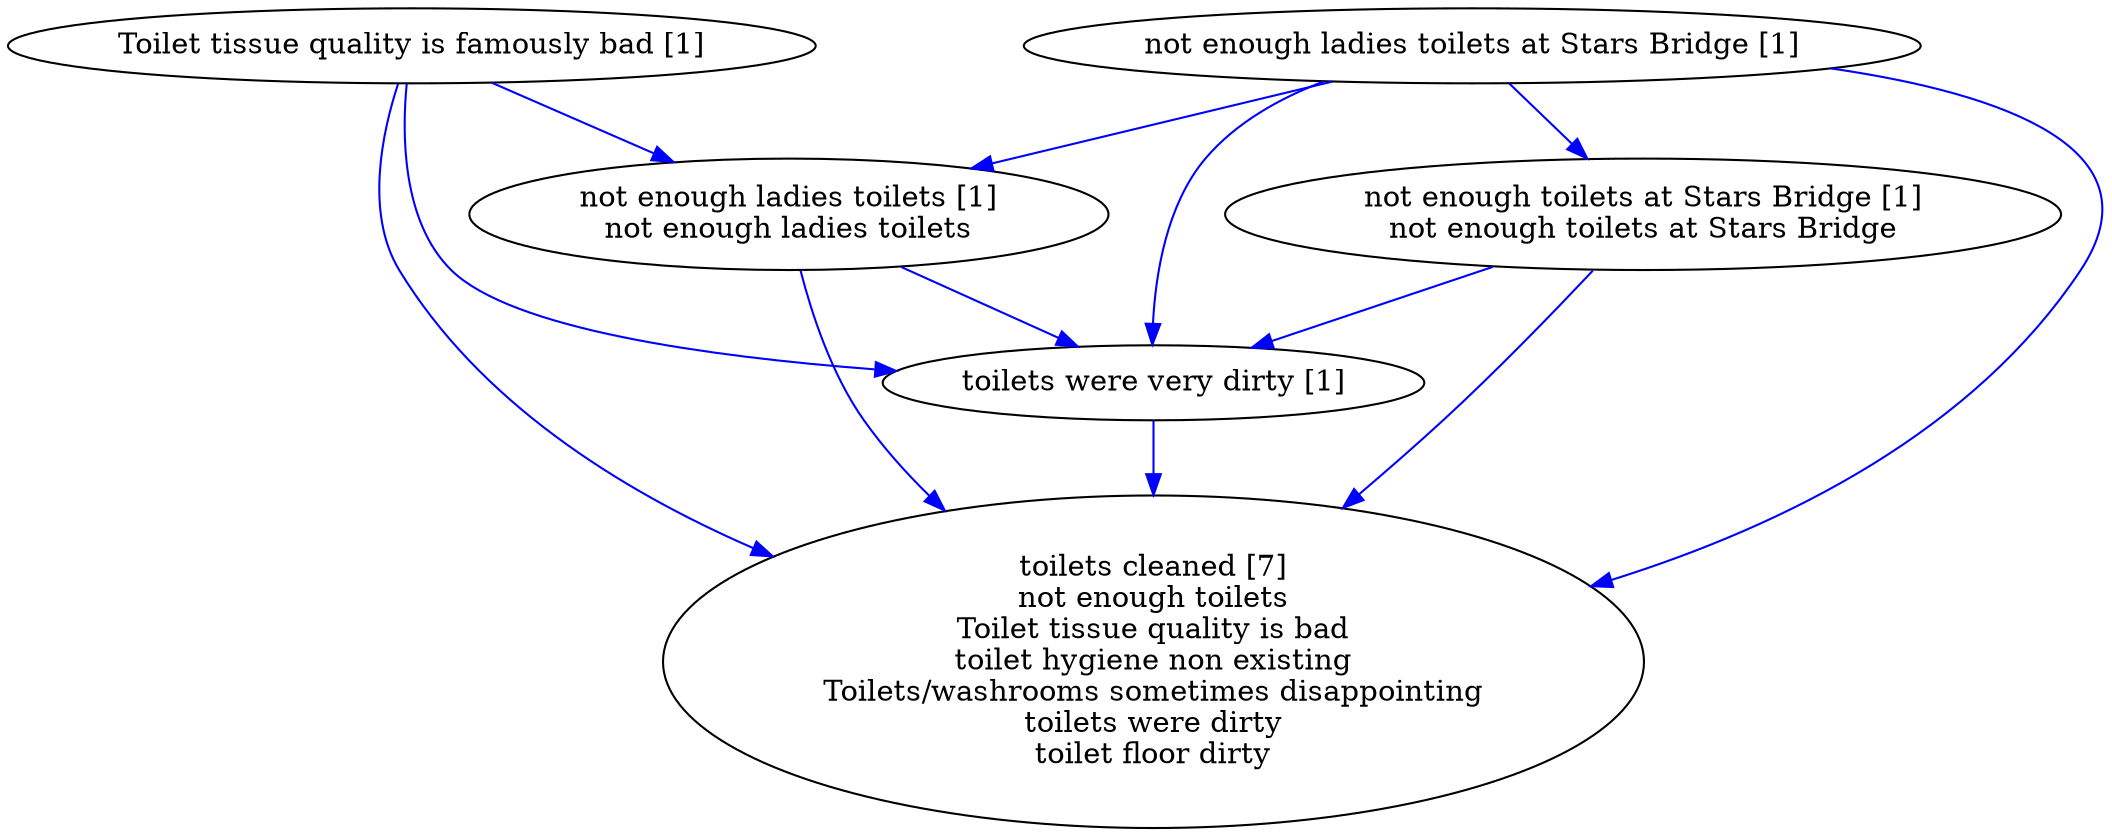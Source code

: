 digraph collapsedGraph {
"toilets cleaned [7]\nnot enough toilets\nToilet tissue quality is bad\ntoilet hygiene non existing\nToilets/washrooms sometimes disappointing\ntoilets were dirty\ntoilet floor dirty""Toilet tissue quality is famously bad [1]""not enough ladies toilets at Stars Bridge [1]""not enough toilets at Stars Bridge [1]\nnot enough toilets at Stars Bridge""not enough ladies toilets [1]\nnot enough ladies toilets""toilets were very dirty [1]""Toilet tissue quality is famously bad [1]" -> "toilets cleaned [7]\nnot enough toilets\nToilet tissue quality is bad\ntoilet hygiene non existing\nToilets/washrooms sometimes disappointing\ntoilets were dirty\ntoilet floor dirty" [color=blue]
"not enough ladies toilets [1]\nnot enough ladies toilets" -> "toilets were very dirty [1]" [color=blue]
"toilets were very dirty [1]" -> "toilets cleaned [7]\nnot enough toilets\nToilet tissue quality is bad\ntoilet hygiene non existing\nToilets/washrooms sometimes disappointing\ntoilets were dirty\ntoilet floor dirty" [color=blue]
"not enough ladies toilets at Stars Bridge [1]" -> "toilets were very dirty [1]" [color=blue]
"not enough ladies toilets [1]\nnot enough ladies toilets" -> "toilets cleaned [7]\nnot enough toilets\nToilet tissue quality is bad\ntoilet hygiene non existing\nToilets/washrooms sometimes disappointing\ntoilets were dirty\ntoilet floor dirty" [color=blue]
"not enough ladies toilets at Stars Bridge [1]" -> "toilets cleaned [7]\nnot enough toilets\nToilet tissue quality is bad\ntoilet hygiene non existing\nToilets/washrooms sometimes disappointing\ntoilets were dirty\ntoilet floor dirty" [color=blue]
"Toilet tissue quality is famously bad [1]" -> "toilets were very dirty [1]" [color=blue]
"Toilet tissue quality is famously bad [1]" -> "not enough ladies toilets [1]\nnot enough ladies toilets" [color=blue]
"not enough toilets at Stars Bridge [1]\nnot enough toilets at Stars Bridge" -> "toilets cleaned [7]\nnot enough toilets\nToilet tissue quality is bad\ntoilet hygiene non existing\nToilets/washrooms sometimes disappointing\ntoilets were dirty\ntoilet floor dirty" [color=blue]
"not enough toilets at Stars Bridge [1]\nnot enough toilets at Stars Bridge" -> "toilets were very dirty [1]" [color=blue]
"not enough ladies toilets at Stars Bridge [1]" -> "not enough toilets at Stars Bridge [1]\nnot enough toilets at Stars Bridge" [color=blue]
"not enough ladies toilets at Stars Bridge [1]" -> "not enough ladies toilets [1]\nnot enough ladies toilets" [color=blue]
}
